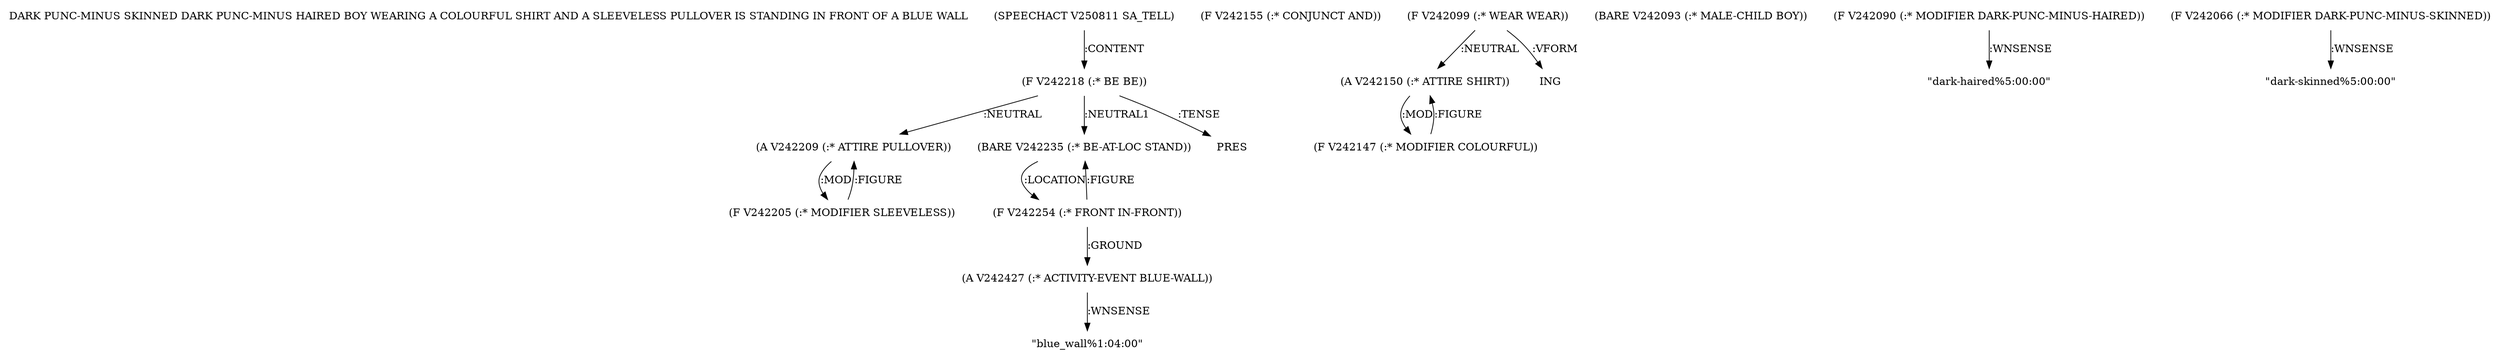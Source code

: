 digraph Terms {
  node [shape=none]
  "DARK PUNC-MINUS SKINNED DARK PUNC-MINUS HAIRED BOY WEARING A COLOURFUL SHIRT AND A SLEEVELESS PULLOVER IS STANDING IN FRONT OF A BLUE WALL"
  "V250811" [label="(SPEECHACT V250811 SA_TELL)"]
  "V250811" -> "V242218" [label=":CONTENT"]
  "V242218" [label="(F V242218 (:* BE BE))"]
  "V242218" -> "V242209" [label=":NEUTRAL"]
  "V242218" -> "V242235" [label=":NEUTRAL1"]
  "V242218" -> "NT252184" [label=":TENSE"]
  "NT252184" [label="PRES"]
  "V242209" [label="(A V242209 (:* ATTIRE PULLOVER))"]
  "V242209" -> "V242205" [label=":MOD"]
  "V242205" [label="(F V242205 (:* MODIFIER SLEEVELESS))"]
  "V242205" -> "V242209" [label=":FIGURE"]
  "V242235" [label="(BARE V242235 (:* BE-AT-LOC STAND))"]
  "V242235" -> "V242254" [label=":LOCATION"]
  "V242254" [label="(F V242254 (:* FRONT IN-FRONT))"]
  "V242254" -> "V242427" [label=":GROUND"]
  "V242254" -> "V242235" [label=":FIGURE"]
  "V242427" [label="(A V242427 (:* ACTIVITY-EVENT BLUE-WALL))"]
  "V242427" -> "NT252185" [label=":WNSENSE"]
  "NT252185" [label="\"blue_wall%1:04:00\""]
  "V242155" [label="(F V242155 (:* CONJUNCT AND))"]
  "V242099" [label="(F V242099 (:* WEAR WEAR))"]
  "V242099" -> "V242150" [label=":NEUTRAL"]
  "V242099" -> "NT252186" [label=":VFORM"]
  "NT252186" [label="ING"]
  "V242150" [label="(A V242150 (:* ATTIRE SHIRT))"]
  "V242150" -> "V242147" [label=":MOD"]
  "V242147" [label="(F V242147 (:* MODIFIER COLOURFUL))"]
  "V242147" -> "V242150" [label=":FIGURE"]
  "V242093" [label="(BARE V242093 (:* MALE-CHILD BOY))"]
  "V242090" [label="(F V242090 (:* MODIFIER DARK-PUNC-MINUS-HAIRED))"]
  "V242090" -> "NT252187" [label=":WNSENSE"]
  "NT252187" [label="\"dark-haired%5:00:00\""]
  "V242066" [label="(F V242066 (:* MODIFIER DARK-PUNC-MINUS-SKINNED))"]
  "V242066" -> "NT252188" [label=":WNSENSE"]
  "NT252188" [label="\"dark-skinned%5:00:00\""]
}
